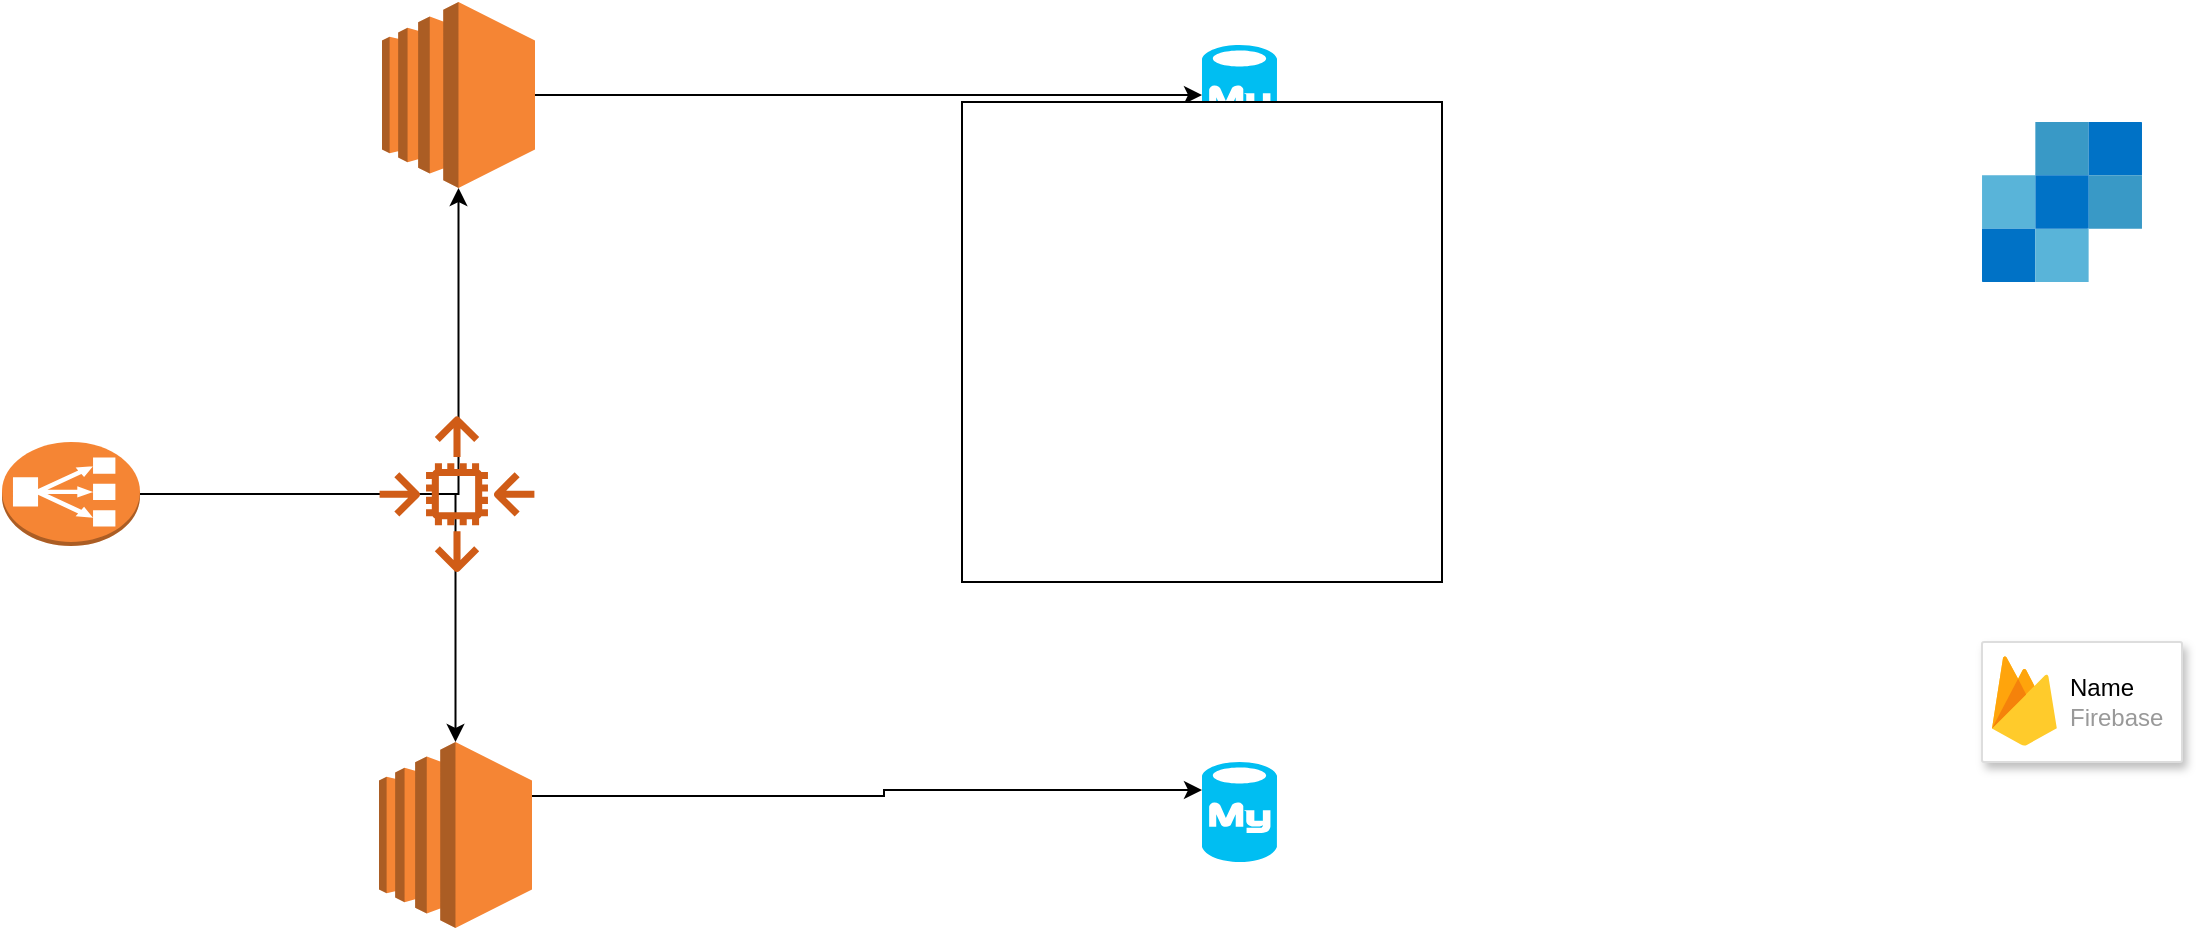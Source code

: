 <mxfile version="13.9.3" type="github"><diagram id="cc45Ts-zmklLlJjAqYop" name="Page-1"><mxGraphModel dx="1182" dy="691" grid="1" gridSize="10" guides="1" tooltips="1" connect="1" arrows="1" fold="1" page="1" pageScale="1" pageWidth="850" pageHeight="1100" math="0" shadow="0"><root><mxCell id="0"/><mxCell id="1" parent="0"/><mxCell id="jo3XhxBMvIDFUkTWulbH-17" style="edgeStyle=orthogonalEdgeStyle;rounded=0;orthogonalLoop=1;jettySize=auto;html=1;" edge="1" parent="1" source="jo3XhxBMvIDFUkTWulbH-2" target="jo3XhxBMvIDFUkTWulbH-4"><mxGeometry relative="1" as="geometry"><mxPoint x="104.5" y="370" as="targetPoint"/></mxGeometry></mxCell><mxCell id="jo3XhxBMvIDFUkTWulbH-18" style="edgeStyle=orthogonalEdgeStyle;rounded=0;orthogonalLoop=1;jettySize=auto;html=1;" edge="1" parent="1" source="jo3XhxBMvIDFUkTWulbH-2" target="jo3XhxBMvIDFUkTWulbH-3"><mxGeometry relative="1" as="geometry"/></mxCell><mxCell id="jo3XhxBMvIDFUkTWulbH-2" value="" style="outlineConnect=0;dashed=0;verticalLabelPosition=bottom;verticalAlign=top;align=center;html=1;shape=mxgraph.aws3.classic_load_balancer;fillColor=#F58534;gradientColor=none;" vertex="1" parent="1"><mxGeometry x="70" y="280" width="69" height="52" as="geometry"/></mxCell><mxCell id="jo3XhxBMvIDFUkTWulbH-11" value="" style="edgeStyle=orthogonalEdgeStyle;rounded=0;orthogonalLoop=1;jettySize=auto;html=1;entryX=0;entryY=0.5;entryDx=0;entryDy=0;entryPerimeter=0;" edge="1" parent="1" source="jo3XhxBMvIDFUkTWulbH-3" target="jo3XhxBMvIDFUkTWulbH-5"><mxGeometry relative="1" as="geometry"><mxPoint x="394.75" y="106.5" as="targetPoint"/></mxGeometry></mxCell><mxCell id="jo3XhxBMvIDFUkTWulbH-3" value="" style="outlineConnect=0;dashed=0;verticalLabelPosition=bottom;verticalAlign=top;align=center;html=1;shape=mxgraph.aws3.ec2;fillColor=#F58534;gradientColor=none;" vertex="1" parent="1"><mxGeometry x="260" y="60" width="76.5" height="93" as="geometry"/></mxCell><mxCell id="jo3XhxBMvIDFUkTWulbH-27" style="edgeStyle=orthogonalEdgeStyle;rounded=0;orthogonalLoop=1;jettySize=auto;html=1;" edge="1" parent="1" source="jo3XhxBMvIDFUkTWulbH-4"><mxGeometry relative="1" as="geometry"><mxPoint x="670" y="454" as="targetPoint"/><Array as="points"><mxPoint x="511" y="457"/><mxPoint x="511" y="454"/></Array></mxGeometry></mxCell><mxCell id="jo3XhxBMvIDFUkTWulbH-4" value="" style="outlineConnect=0;dashed=0;verticalLabelPosition=bottom;verticalAlign=top;align=center;html=1;shape=mxgraph.aws3.ec2;fillColor=#F58534;gradientColor=none;" vertex="1" parent="1"><mxGeometry x="258.5" y="430" width="76.5" height="93" as="geometry"/></mxCell><mxCell id="jo3XhxBMvIDFUkTWulbH-21" value="" style="outlineConnect=0;fontColor=#232F3E;gradientColor=none;fillColor=#D05C17;strokeColor=none;dashed=0;verticalLabelPosition=bottom;verticalAlign=top;align=center;html=1;fontSize=12;fontStyle=0;aspect=fixed;pointerEvents=1;shape=mxgraph.aws4.auto_scaling2;" vertex="1" parent="1"><mxGeometry x="258.5" y="267" width="78" height="78" as="geometry"/></mxCell><mxCell id="jo3XhxBMvIDFUkTWulbH-22" value="" style="strokeColor=#dddddd;shadow=1;strokeWidth=1;rounded=1;absoluteArcSize=1;arcSize=2;" vertex="1" parent="1"><mxGeometry x="1060" y="380" width="100" height="60" as="geometry"/></mxCell><mxCell id="jo3XhxBMvIDFUkTWulbH-23" value="&lt;font color=&quot;#000000&quot;&gt;Name&lt;/font&gt;&lt;br&gt;Firebase" style="dashed=0;connectable=0;html=1;fillColor=#5184F3;strokeColor=none;shape=mxgraph.gcp2.firebase;part=1;labelPosition=right;verticalLabelPosition=middle;align=left;verticalAlign=middle;spacingLeft=5;fontColor=#999999;fontSize=12;" vertex="1" parent="jo3XhxBMvIDFUkTWulbH-22"><mxGeometry width="32.4" height="45" relative="1" as="geometry"><mxPoint x="5" y="7" as="offset"/></mxGeometry></mxCell><mxCell id="jo3XhxBMvIDFUkTWulbH-24" value="" style="aspect=fixed;html=1;points=[];align=center;image;fontSize=12;image=img/lib/mscae/SendGrid_Accounts.svg;" vertex="1" parent="1"><mxGeometry x="1060" y="120" width="80" height="80" as="geometry"/></mxCell><mxCell id="jo3XhxBMvIDFUkTWulbH-28" value="" style="verticalLabelPosition=bottom;html=1;verticalAlign=top;align=center;strokeColor=none;fillColor=#00BEF2;shape=mxgraph.azure.mysql_database;" vertex="1" parent="1"><mxGeometry x="670" y="440" width="37.5" height="50" as="geometry"/></mxCell><mxCell id="jo3XhxBMvIDFUkTWulbH-5" value="" style="verticalLabelPosition=bottom;html=1;verticalAlign=top;align=center;strokeColor=none;fillColor=#00BEF2;shape=mxgraph.azure.mysql_database;shadow=0;" vertex="1" parent="1"><mxGeometry x="670" y="81.5" width="37.5" height="50" as="geometry"/></mxCell><mxCell id="jo3XhxBMvIDFUkTWulbH-31" value="" style="whiteSpace=wrap;html=1;aspect=fixed;shadow=0;" vertex="1" parent="1"><mxGeometry x="550" y="110" width="240" height="240" as="geometry"/></mxCell></root></mxGraphModel></diagram></mxfile>